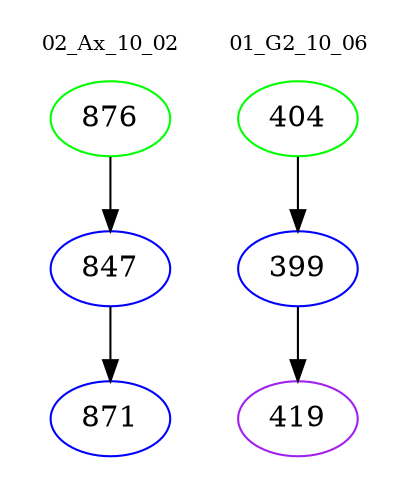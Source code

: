 digraph{
subgraph cluster_0 {
color = white
label = "02_Ax_10_02";
fontsize=10;
T0_876 [label="876", color="green"]
T0_876 -> T0_847 [color="black"]
T0_847 [label="847", color="blue"]
T0_847 -> T0_871 [color="black"]
T0_871 [label="871", color="blue"]
}
subgraph cluster_1 {
color = white
label = "01_G2_10_06";
fontsize=10;
T1_404 [label="404", color="green"]
T1_404 -> T1_399 [color="black"]
T1_399 [label="399", color="blue"]
T1_399 -> T1_419 [color="black"]
T1_419 [label="419", color="purple"]
}
}
